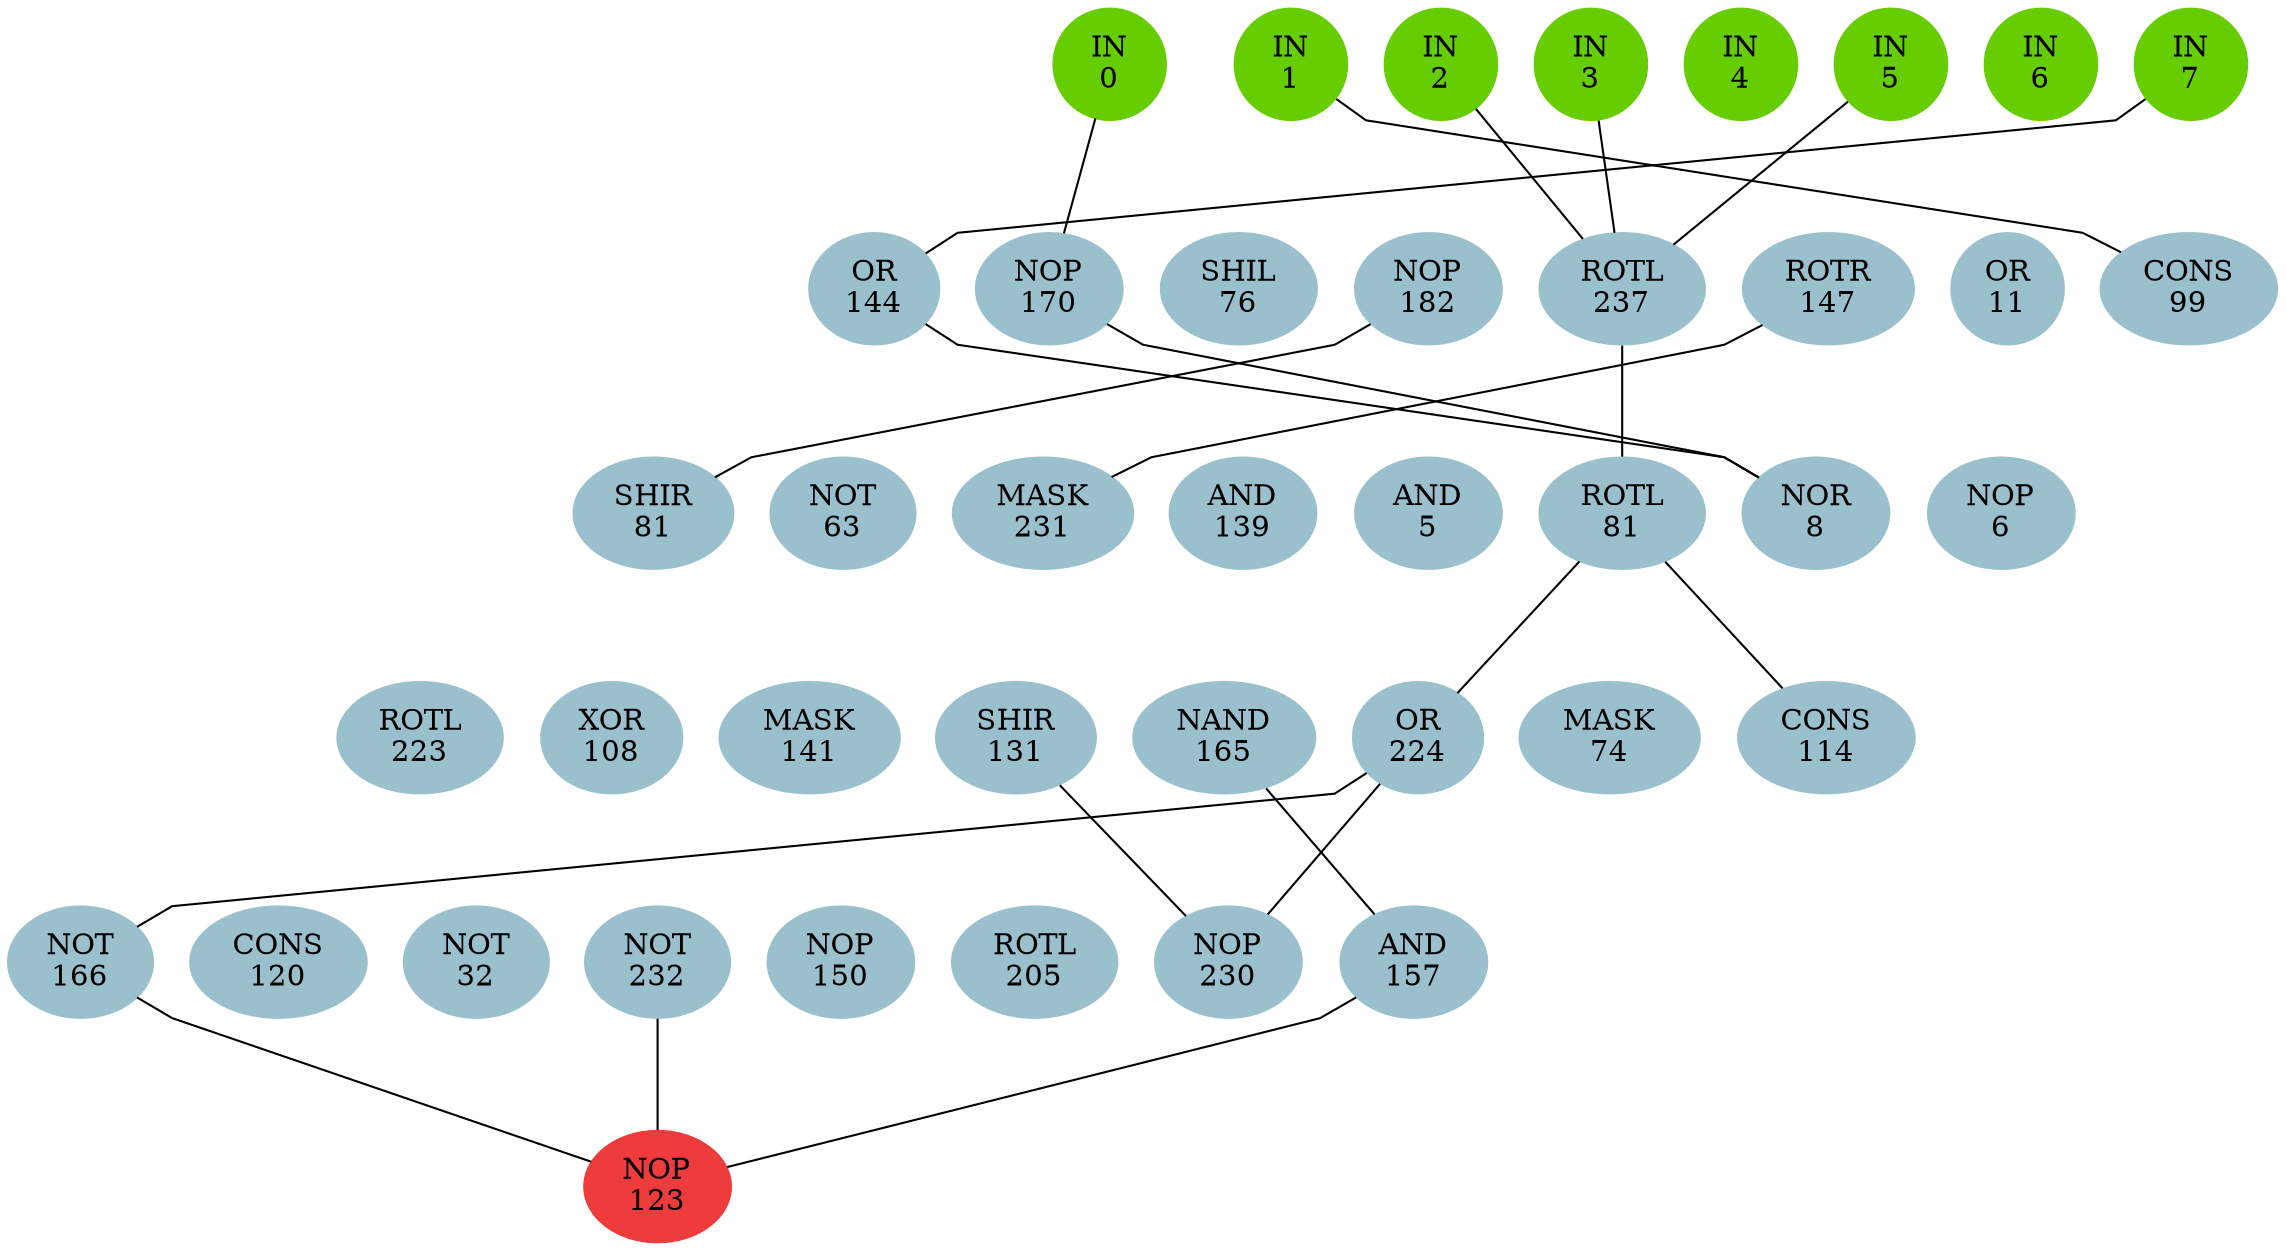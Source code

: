 graph EACircuit {
rankdir=BT;
ranksep=0.75;
ordering=out;
splines=polyline;
node [style=filled, color=lightblue2];

{ rank=same;
node [color=chartreuse3];
"-1_0"[label="IN\n0"];
node [color=chartreuse3];
"-1_1"[label="IN\n1"];
node [color=chartreuse3];
"-1_2"[label="IN\n2"];
node [color=chartreuse3];
"-1_3"[label="IN\n3"];
node [color=chartreuse3];
"-1_4"[label="IN\n4"];
node [color=chartreuse3];
"-1_5"[label="IN\n5"];
node [color=chartreuse3];
"-1_6"[label="IN\n6"];
node [color=chartreuse3];
"-1_7"[label="IN\n7"];
}
{ rank=same;
node [color=lightblue3];
"0_0"[label="OR\n144"];
node [color=lightblue3];
"0_1"[label="NOP\n170"];
node [color=lightblue3];
"0_2"[label="SHIL\n76"];
node [color=lightblue3];
"0_3"[label="NOP\n182"];
node [color=lightblue3];
"0_4"[label="ROTL\n237"];
node [color=lightblue3];
"0_5"[label="ROTR\n147"];
node [color=lightblue3];
"0_6"[label="OR\n11"];
node [color=lightblue3];
"0_7"[label="CONS\n99"];
}
{ rank=same;
node [color=lightblue3];
"1_0"[label="SHIR\n81"];
node [color=lightblue3];
"1_1"[label="NOT\n63"];
node [color=lightblue3];
"1_2"[label="MASK\n231"];
node [color=lightblue3];
"1_3"[label="AND\n139"];
node [color=lightblue3];
"1_4"[label="AND\n5"];
node [color=lightblue3];
"1_5"[label="ROTL\n81"];
node [color=lightblue3];
"1_6"[label="NOR\n8"];
node [color=lightblue3];
"1_7"[label="NOP\n6"];
}
{ rank=same;
node [color=lightblue3];
"2_0"[label="ROTL\n223"];
node [color=lightblue3];
"2_1"[label="XOR\n108"];
node [color=lightblue3];
"2_2"[label="MASK\n141"];
node [color=lightblue3];
"2_3"[label="SHIR\n131"];
node [color=lightblue3];
"2_4"[label="NAND\n165"];
node [color=lightblue3];
"2_5"[label="OR\n224"];
node [color=lightblue3];
"2_6"[label="MASK\n74"];
node [color=lightblue3];
"2_7"[label="CONS\n114"];
}
{ rank=same;
node [color=lightblue3];
"3_0"[label="NOT\n166"];
node [color=lightblue3];
"3_1"[label="CONS\n120"];
node [color=lightblue3];
"3_2"[label="NOT\n32"];
node [color=lightblue3];
"3_3"[label="NOT\n232"];
node [color=lightblue3];
"3_4"[label="NOP\n150"];
node [color=lightblue3];
"3_5"[label="ROTL\n205"];
node [color=lightblue3];
"3_6"[label="NOP\n230"];
node [color=lightblue3];
"3_7"[label="AND\n157"];
}
{ rank=same;
node [color=brown2];
"4_0"[label="NOP\n123"];
}
edge[style=invis];
"-1_0" -- "-1_1" -- "-1_2" -- "-1_3" -- "-1_4" -- "-1_5" -- "-1_6" -- "-1_7";
"0_0" -- "0_1" -- "0_2" -- "0_3" -- "0_4" -- "0_5" -- "0_6" -- "0_7";
"1_0" -- "1_1" -- "1_2" -- "1_3" -- "1_4" -- "1_5" -- "1_6" -- "1_7";
"2_0" -- "2_1" -- "2_2" -- "2_3" -- "2_4" -- "2_5" -- "2_6" -- "2_7";
"3_0" -- "3_1" -- "3_2" -- "3_3" -- "3_4" -- "3_5" -- "3_6" -- "3_7";
"4_0" -- "4_0";
edge[style=solid];
"0_0" -- "-1_7";
"0_1" -- "-1_0";
"0_4" -- "-1_2";
"0_4" -- "-1_3";
"0_4" -- "-1_5";
"0_7" -- "-1_1";
"1_0" -- "0_3";
"1_2" -- "0_5";
"1_5" -- "0_4";
"1_6" -- "0_0";
"1_6" -- "0_1";
"2_5" -- "1_5";
"2_7" -- "1_5";
"3_0" -- "2_5";
"3_6" -- "2_3";
"3_6" -- "2_5";
"3_7" -- "2_4";
"4_0" -- "3_0";
"4_0" -- "3_3";
"4_0" -- "3_7";
}
